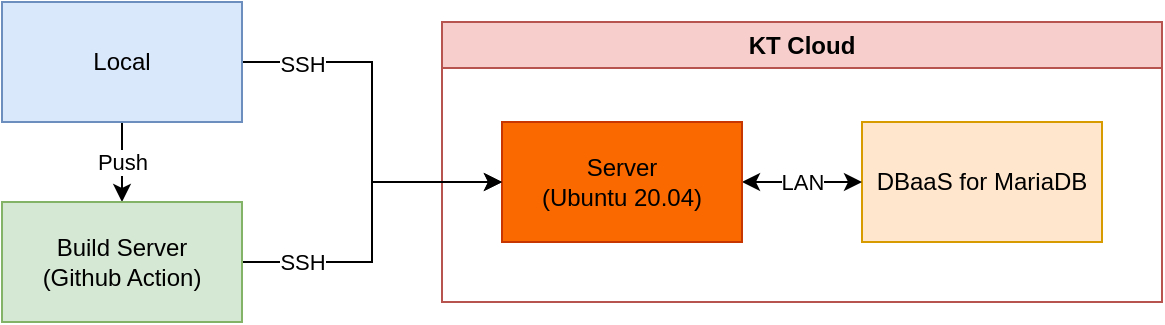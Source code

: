 <mxfile version="21.6.8" type="device">
  <diagram name="페이지-1" id="nSJE5dr3Jz2-BUb3ol3k">
    <mxGraphModel dx="1050" dy="629" grid="1" gridSize="10" guides="1" tooltips="1" connect="1" arrows="1" fold="1" page="1" pageScale="1" pageWidth="1169" pageHeight="827" background="#ffffff" math="0" shadow="0">
      <root>
        <mxCell id="0" />
        <mxCell id="1" parent="0" />
        <mxCell id="qW6j6OMPyJmcw__A0nl--1" value="KT Cloud" style="swimlane;whiteSpace=wrap;html=1;fillColor=#f8cecc;strokeColor=#b85450;" parent="1" vertex="1">
          <mxGeometry x="590" y="170" width="360" height="140" as="geometry" />
        </mxCell>
        <mxCell id="qW6j6OMPyJmcw__A0nl--3" value="DBaaS for MariaDB" style="rounded=0;whiteSpace=wrap;html=1;fillColor=#ffe6cc;strokeColor=#d79b00;" parent="qW6j6OMPyJmcw__A0nl--1" vertex="1">
          <mxGeometry x="210" y="50" width="120" height="60" as="geometry" />
        </mxCell>
        <mxCell id="qW6j6OMPyJmcw__A0nl--8" value="LAN" style="edgeStyle=orthogonalEdgeStyle;rounded=0;orthogonalLoop=1;jettySize=auto;html=1;entryX=0;entryY=0.5;entryDx=0;entryDy=0;startArrow=classic;startFill=1;" parent="qW6j6OMPyJmcw__A0nl--1" source="qW6j6OMPyJmcw__A0nl--7" target="qW6j6OMPyJmcw__A0nl--3" edge="1">
          <mxGeometry relative="1" as="geometry" />
        </mxCell>
        <mxCell id="qW6j6OMPyJmcw__A0nl--7" value="Server&lt;br&gt;(Ubuntu 20.04)" style="rounded=0;whiteSpace=wrap;html=1;fillColor=#fa6800;strokeColor=#C73500;fontColor=#000000;" parent="qW6j6OMPyJmcw__A0nl--1" vertex="1">
          <mxGeometry x="30" y="50" width="120" height="60" as="geometry" />
        </mxCell>
        <mxCell id="qW6j6OMPyJmcw__A0nl--10" style="edgeStyle=orthogonalEdgeStyle;rounded=0;orthogonalLoop=1;jettySize=auto;html=1;entryX=0;entryY=0.5;entryDx=0;entryDy=0;startArrow=none;startFill=0;" parent="1" source="qW6j6OMPyJmcw__A0nl--9" target="qW6j6OMPyJmcw__A0nl--7" edge="1">
          <mxGeometry relative="1" as="geometry" />
        </mxCell>
        <mxCell id="qW6j6OMPyJmcw__A0nl--11" value="SSH" style="edgeLabel;html=1;align=center;verticalAlign=middle;resizable=0;points=[];" parent="qW6j6OMPyJmcw__A0nl--10" vertex="1" connectable="0">
          <mxGeometry x="-0.08" y="-1" relative="1" as="geometry">
            <mxPoint x="-34" y="-22" as="offset" />
          </mxGeometry>
        </mxCell>
        <mxCell id="csXgeGX4mDaDeYBvriKt-2" value="Push" style="edgeStyle=orthogonalEdgeStyle;rounded=0;orthogonalLoop=1;jettySize=auto;html=1;entryX=0.5;entryY=0;entryDx=0;entryDy=0;" edge="1" parent="1" source="qW6j6OMPyJmcw__A0nl--9" target="csXgeGX4mDaDeYBvriKt-1">
          <mxGeometry relative="1" as="geometry" />
        </mxCell>
        <mxCell id="qW6j6OMPyJmcw__A0nl--9" value="Local" style="rounded=0;whiteSpace=wrap;html=1;fillColor=#dae8fc;strokeColor=#6c8ebf;" parent="1" vertex="1">
          <mxGeometry x="370" y="160" width="120" height="60" as="geometry" />
        </mxCell>
        <mxCell id="csXgeGX4mDaDeYBvriKt-4" style="edgeStyle=orthogonalEdgeStyle;rounded=0;orthogonalLoop=1;jettySize=auto;html=1;entryX=0;entryY=0.5;entryDx=0;entryDy=0;" edge="1" parent="1" source="csXgeGX4mDaDeYBvriKt-1" target="qW6j6OMPyJmcw__A0nl--7">
          <mxGeometry relative="1" as="geometry" />
        </mxCell>
        <mxCell id="csXgeGX4mDaDeYBvriKt-5" value="SSH" style="edgeLabel;html=1;align=center;verticalAlign=middle;resizable=0;points=[];" vertex="1" connectable="0" parent="csXgeGX4mDaDeYBvriKt-4">
          <mxGeometry x="-0.722" y="-1" relative="1" as="geometry">
            <mxPoint x="6" y="-1" as="offset" />
          </mxGeometry>
        </mxCell>
        <mxCell id="csXgeGX4mDaDeYBvriKt-1" value="Build Server&lt;br&gt;(Github Action)" style="rounded=0;whiteSpace=wrap;html=1;fillColor=#d5e8d4;strokeColor=#82b366;" vertex="1" parent="1">
          <mxGeometry x="370" y="260" width="120" height="60" as="geometry" />
        </mxCell>
      </root>
    </mxGraphModel>
  </diagram>
</mxfile>

